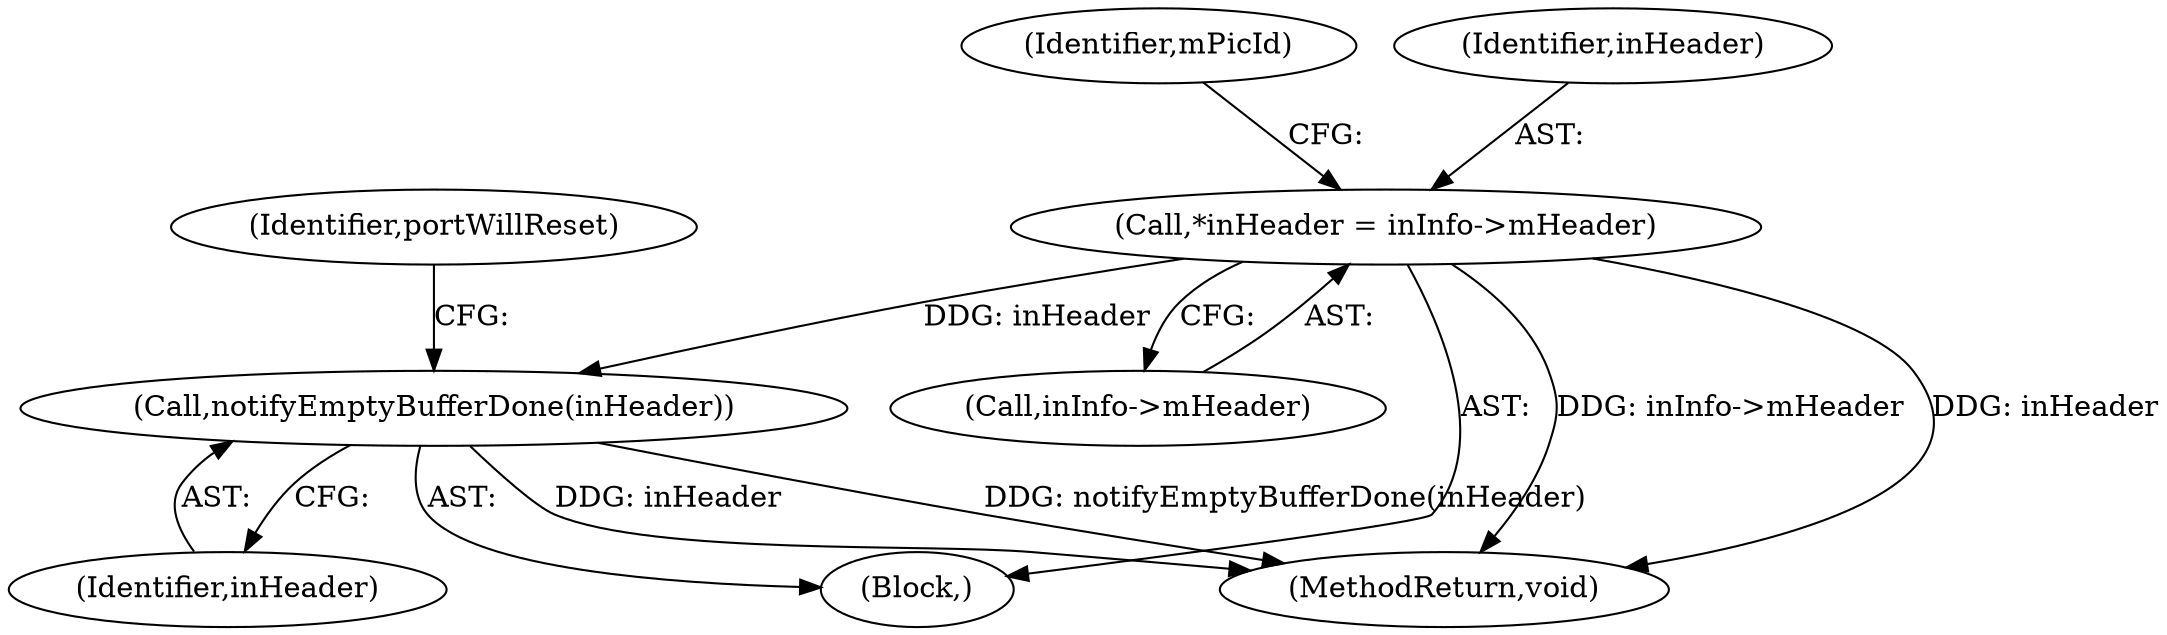 digraph "0_Android_d2f47191538837e796e2b10c1ff7e1ee35f6e0ab_2@pointer" {
"1000170" [label="(Call,*inHeader = inInfo->mHeader)"];
"1000374" [label="(Call,notifyEmptyBufferDone(inHeader))"];
"1000176" [label="(Identifier,mPicId)"];
"1000171" [label="(Identifier,inHeader)"];
"1000172" [label="(Call,inInfo->mHeader)"];
"1000155" [label="(Block,)"];
"1000414" [label="(MethodReturn,void)"];
"1000375" [label="(Identifier,inHeader)"];
"1000170" [label="(Call,*inHeader = inInfo->mHeader)"];
"1000374" [label="(Call,notifyEmptyBufferDone(inHeader))"];
"1000377" [label="(Identifier,portWillReset)"];
"1000170" -> "1000155"  [label="AST: "];
"1000170" -> "1000172"  [label="CFG: "];
"1000171" -> "1000170"  [label="AST: "];
"1000172" -> "1000170"  [label="AST: "];
"1000176" -> "1000170"  [label="CFG: "];
"1000170" -> "1000414"  [label="DDG: inInfo->mHeader"];
"1000170" -> "1000414"  [label="DDG: inHeader"];
"1000170" -> "1000374"  [label="DDG: inHeader"];
"1000374" -> "1000155"  [label="AST: "];
"1000374" -> "1000375"  [label="CFG: "];
"1000375" -> "1000374"  [label="AST: "];
"1000377" -> "1000374"  [label="CFG: "];
"1000374" -> "1000414"  [label="DDG: inHeader"];
"1000374" -> "1000414"  [label="DDG: notifyEmptyBufferDone(inHeader)"];
}
